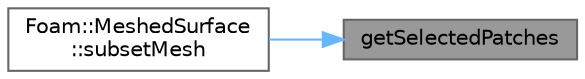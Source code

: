 digraph "getSelectedPatches"
{
 // LATEX_PDF_SIZE
  bgcolor="transparent";
  edge [fontname=Helvetica,fontsize=10,labelfontname=Helvetica,labelfontsize=10];
  node [fontname=Helvetica,fontsize=10,shape=box,height=0.2,width=0.4];
  rankdir="RL";
  Node1 [id="Node000001",label="getSelectedPatches",height=0.2,width=0.4,color="gray40", fillcolor="grey60", style="filled", fontcolor="black",tooltip=" "];
  Node1 -> Node2 [id="edge1_Node000001_Node000002",dir="back",color="steelblue1",style="solid",tooltip=" "];
  Node2 [id="Node000002",label="Foam::MeshedSurface\l::subsetMesh",height=0.2,width=0.4,color="grey40", fillcolor="white", style="filled",URL="$classFoam_1_1MeshedSurface.html#a34fbd92fc7703a76ba20e583a54844cd",tooltip=" "];
}
